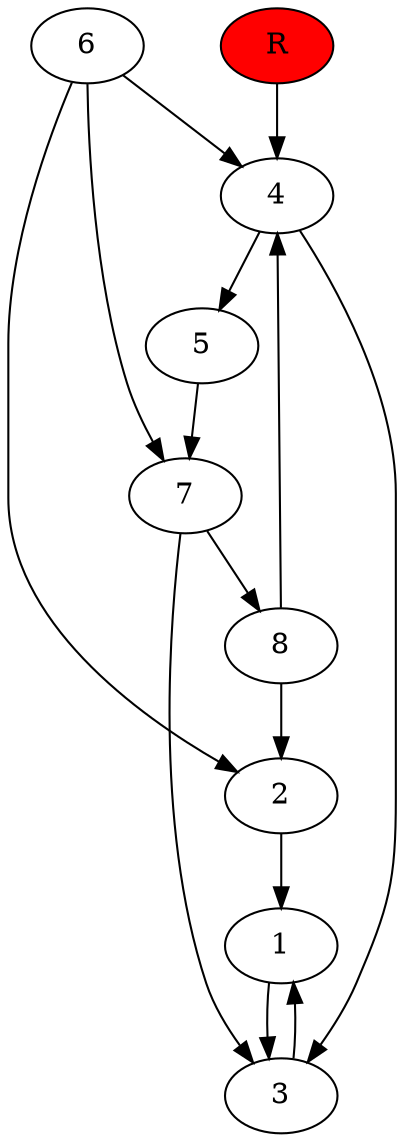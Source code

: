digraph prb38925 {
	1
	2
	3
	4
	5
	6
	7
	8
	R [fillcolor="#ff0000" style=filled]
	1 -> 3
	2 -> 1
	3 -> 1
	4 -> 3
	4 -> 5
	5 -> 7
	6 -> 2
	6 -> 4
	6 -> 7
	7 -> 3
	7 -> 8
	8 -> 2
	8 -> 4
	R -> 4
}
